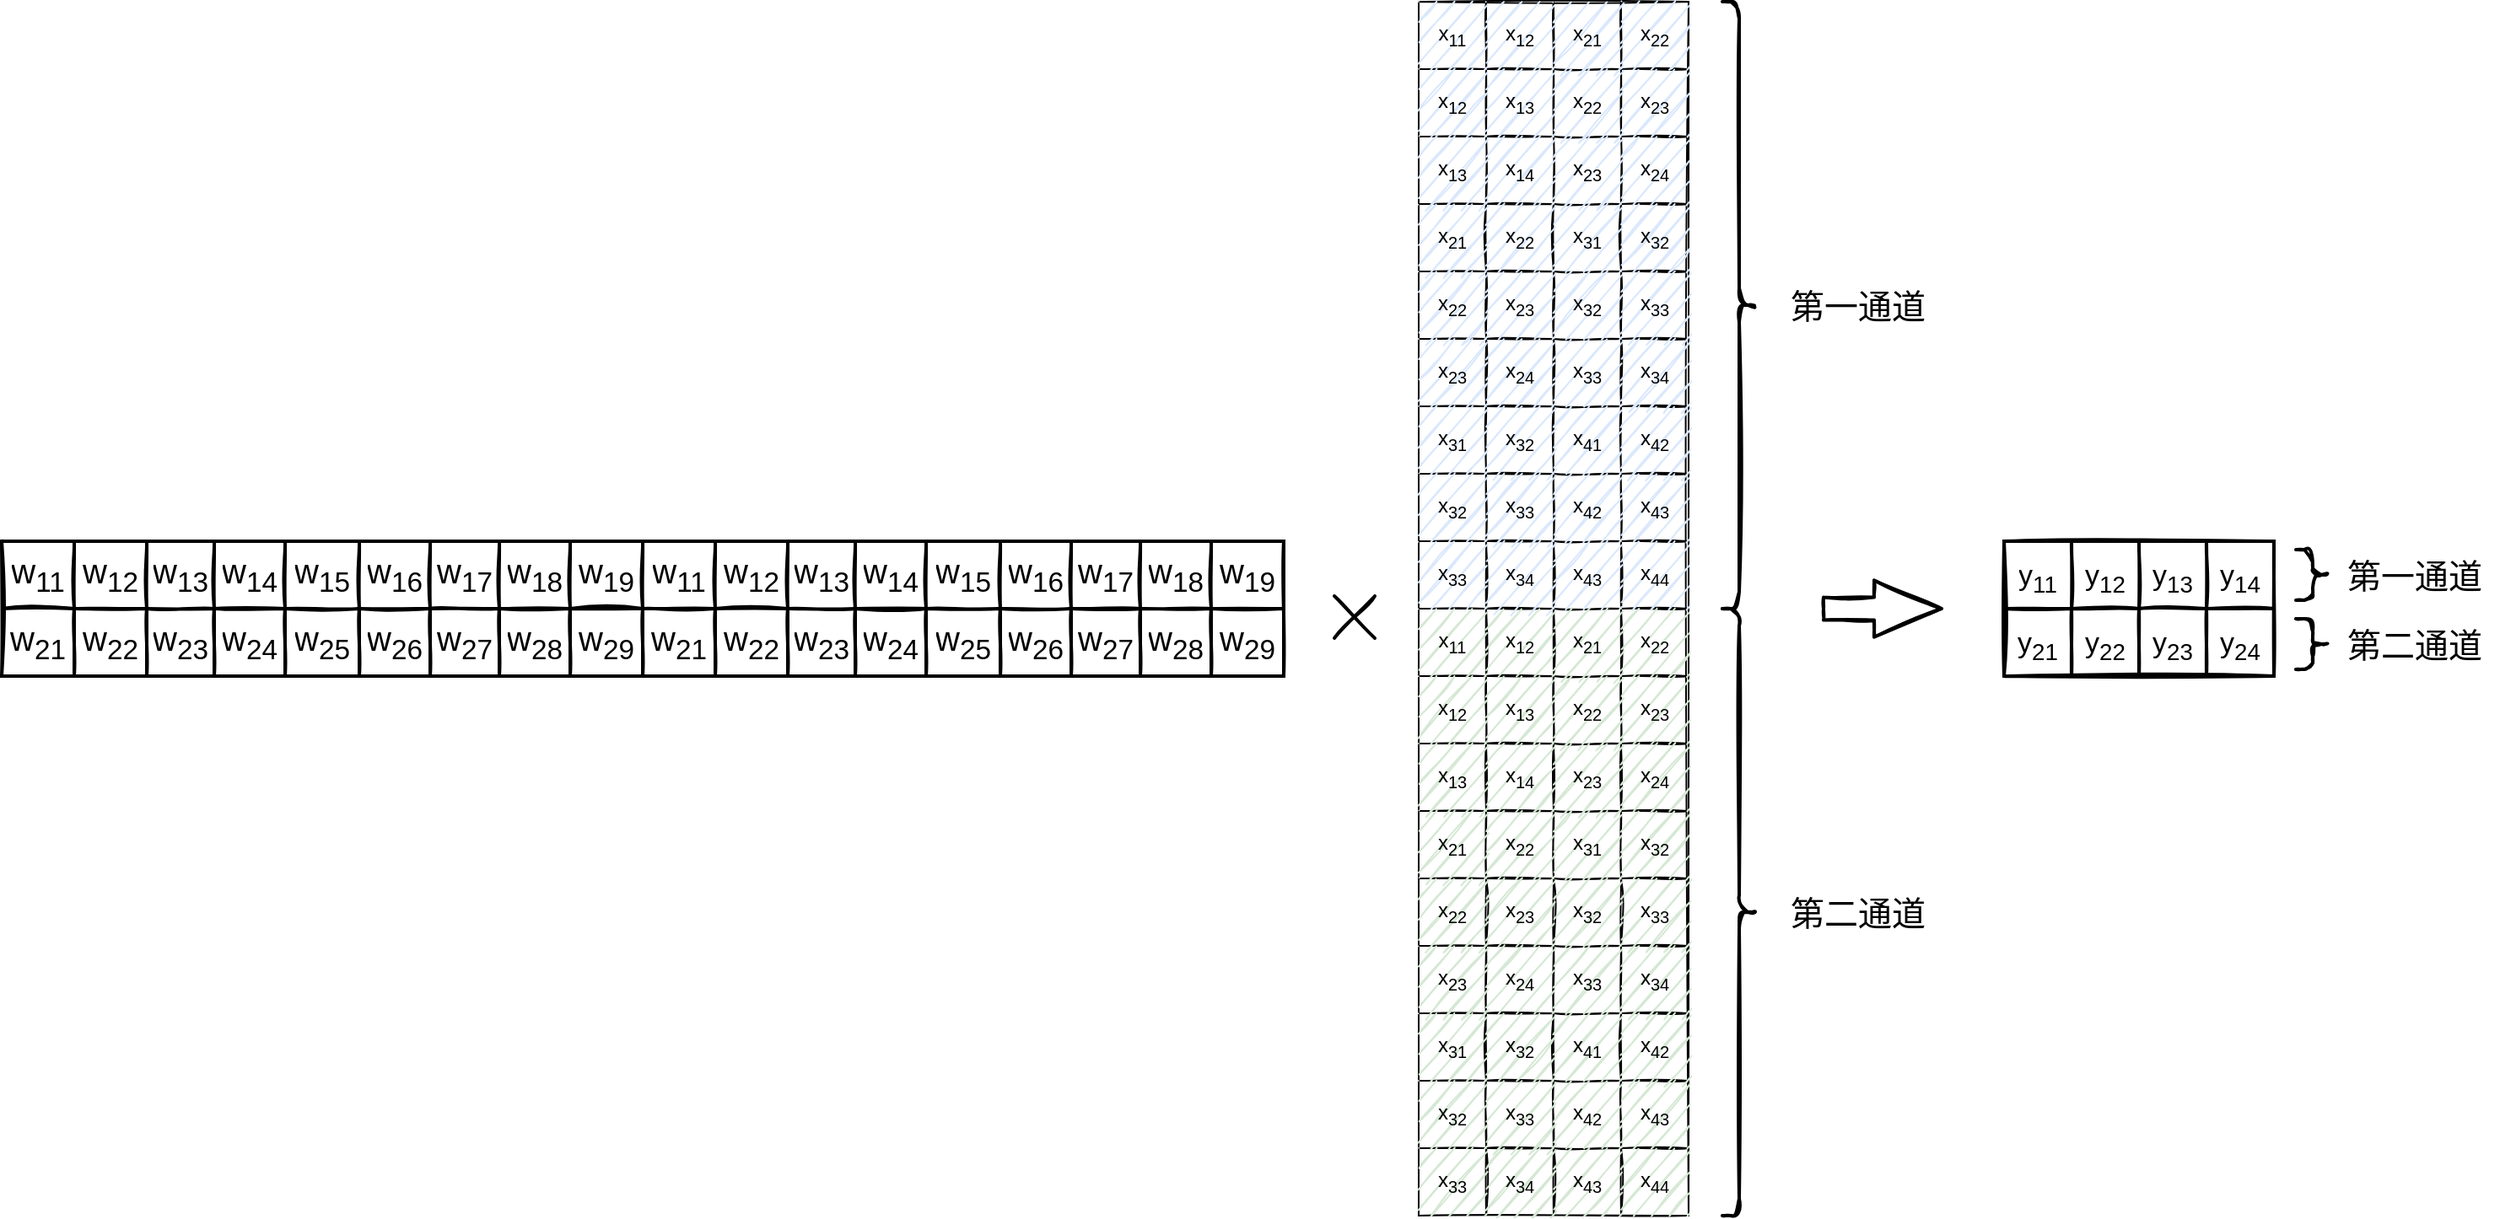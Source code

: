<mxfile version="15.8.7" type="device"><diagram id="wQOOpJnmwnVZ2tQvDnke" name="第 1 页"><mxGraphModel dx="2889" dy="1225" grid="1" gridSize="10" guides="1" tooltips="1" connect="1" arrows="1" fold="1" page="1" pageScale="1" pageWidth="827" pageHeight="1169" math="0" shadow="0"><root><mxCell id="0"/><mxCell id="1" parent="0"/><mxCell id="gqQEjrUs1ym8HsWr3ZgP-52" value="" style="shape=table;startSize=0;container=1;collapsible=0;childLayout=tableLayout;sketch=1;rounded=1;" vertex="1" parent="1"><mxGeometry x="480" y="240" width="160" height="720" as="geometry"/></mxCell><mxCell id="gqQEjrUs1ym8HsWr3ZgP-53" value="" style="shape=partialRectangle;collapsible=0;dropTarget=0;pointerEvents=0;fillColor=none;top=0;left=0;bottom=0;right=0;points=[[0,0.5],[1,0.5]];portConstraint=eastwest;" vertex="1" parent="gqQEjrUs1ym8HsWr3ZgP-52"><mxGeometry width="160" height="40" as="geometry"/></mxCell><mxCell id="gqQEjrUs1ym8HsWr3ZgP-54" value="x&lt;sub&gt;11&lt;/sub&gt;" style="shape=partialRectangle;html=1;whiteSpace=wrap;connectable=0;overflow=hidden;fillColor=#dae8fc;top=0;left=0;bottom=0;right=0;pointerEvents=1;strokeColor=#6c8ebf;strokeWidth=2;sketch=1;" vertex="1" parent="gqQEjrUs1ym8HsWr3ZgP-53"><mxGeometry width="40" height="40" as="geometry"><mxRectangle width="40" height="40" as="alternateBounds"/></mxGeometry></mxCell><mxCell id="gqQEjrUs1ym8HsWr3ZgP-55" value="x&lt;sub&gt;12&lt;/sub&gt;" style="shape=partialRectangle;html=1;whiteSpace=wrap;connectable=0;overflow=hidden;fillColor=#dae8fc;top=0;left=0;bottom=0;right=0;pointerEvents=1;strokeColor=#6c8ebf;strokeWidth=2;sketch=1;" vertex="1" parent="gqQEjrUs1ym8HsWr3ZgP-53"><mxGeometry x="40" width="40" height="40" as="geometry"><mxRectangle width="40" height="40" as="alternateBounds"/></mxGeometry></mxCell><mxCell id="gqQEjrUs1ym8HsWr3ZgP-56" value="x&lt;sub&gt;21&lt;/sub&gt;" style="shape=partialRectangle;html=1;whiteSpace=wrap;connectable=0;overflow=hidden;fillColor=#dae8fc;top=0;left=0;bottom=0;right=0;pointerEvents=1;strokeColor=#6c8ebf;strokeWidth=2;sketch=1;" vertex="1" parent="gqQEjrUs1ym8HsWr3ZgP-53"><mxGeometry x="80" width="40" height="40" as="geometry"><mxRectangle width="40" height="40" as="alternateBounds"/></mxGeometry></mxCell><mxCell id="gqQEjrUs1ym8HsWr3ZgP-57" value="x&lt;sub&gt;22&lt;/sub&gt;" style="shape=partialRectangle;html=1;whiteSpace=wrap;connectable=0;overflow=hidden;fillColor=#dae8fc;top=0;left=0;bottom=0;right=0;pointerEvents=1;strokeColor=#6c8ebf;strokeWidth=2;sketch=1;" vertex="1" parent="gqQEjrUs1ym8HsWr3ZgP-53"><mxGeometry x="120" width="40" height="40" as="geometry"><mxRectangle width="40" height="40" as="alternateBounds"/></mxGeometry></mxCell><mxCell id="gqQEjrUs1ym8HsWr3ZgP-58" value="" style="shape=partialRectangle;collapsible=0;dropTarget=0;pointerEvents=0;fillColor=none;top=0;left=0;bottom=0;right=0;points=[[0,0.5],[1,0.5]];portConstraint=eastwest;" vertex="1" parent="gqQEjrUs1ym8HsWr3ZgP-52"><mxGeometry y="40" width="160" height="40" as="geometry"/></mxCell><mxCell id="gqQEjrUs1ym8HsWr3ZgP-59" value="x&lt;sub&gt;12&lt;/sub&gt;" style="shape=partialRectangle;html=1;whiteSpace=wrap;connectable=0;overflow=hidden;fillColor=#dae8fc;top=0;left=0;bottom=0;right=0;pointerEvents=1;strokeColor=#6c8ebf;strokeWidth=2;sketch=1;" vertex="1" parent="gqQEjrUs1ym8HsWr3ZgP-58"><mxGeometry width="40" height="40" as="geometry"><mxRectangle width="40" height="40" as="alternateBounds"/></mxGeometry></mxCell><mxCell id="gqQEjrUs1ym8HsWr3ZgP-60" value="x&lt;sub&gt;13&lt;/sub&gt;" style="shape=partialRectangle;html=1;whiteSpace=wrap;connectable=0;overflow=hidden;fillColor=#dae8fc;top=0;left=0;bottom=0;right=0;pointerEvents=1;strokeColor=#6c8ebf;strokeWidth=2;sketch=1;" vertex="1" parent="gqQEjrUs1ym8HsWr3ZgP-58"><mxGeometry x="40" width="40" height="40" as="geometry"><mxRectangle width="40" height="40" as="alternateBounds"/></mxGeometry></mxCell><mxCell id="gqQEjrUs1ym8HsWr3ZgP-61" value="x&lt;sub&gt;22&lt;/sub&gt;" style="shape=partialRectangle;html=1;whiteSpace=wrap;connectable=0;overflow=hidden;fillColor=#dae8fc;top=0;left=0;bottom=0;right=0;pointerEvents=1;strokeColor=#6c8ebf;strokeWidth=2;sketch=1;" vertex="1" parent="gqQEjrUs1ym8HsWr3ZgP-58"><mxGeometry x="80" width="40" height="40" as="geometry"><mxRectangle width="40" height="40" as="alternateBounds"/></mxGeometry></mxCell><mxCell id="gqQEjrUs1ym8HsWr3ZgP-62" value="x&lt;sub&gt;23&lt;/sub&gt;" style="shape=partialRectangle;html=1;whiteSpace=wrap;connectable=0;overflow=hidden;fillColor=#dae8fc;top=0;left=0;bottom=0;right=0;pointerEvents=1;strokeColor=#6c8ebf;strokeWidth=2;sketch=1;" vertex="1" parent="gqQEjrUs1ym8HsWr3ZgP-58"><mxGeometry x="120" width="40" height="40" as="geometry"><mxRectangle width="40" height="40" as="alternateBounds"/></mxGeometry></mxCell><mxCell id="gqQEjrUs1ym8HsWr3ZgP-63" value="" style="shape=partialRectangle;collapsible=0;dropTarget=0;pointerEvents=0;fillColor=none;top=0;left=0;bottom=0;right=0;points=[[0,0.5],[1,0.5]];portConstraint=eastwest;" vertex="1" parent="gqQEjrUs1ym8HsWr3ZgP-52"><mxGeometry y="80" width="160" height="40" as="geometry"/></mxCell><mxCell id="gqQEjrUs1ym8HsWr3ZgP-64" value="x&lt;sub&gt;13&lt;/sub&gt;" style="shape=partialRectangle;html=1;whiteSpace=wrap;connectable=0;overflow=hidden;fillColor=#dae8fc;top=0;left=0;bottom=0;right=0;pointerEvents=1;strokeColor=#6c8ebf;strokeWidth=2;sketch=1;" vertex="1" parent="gqQEjrUs1ym8HsWr3ZgP-63"><mxGeometry width="40" height="40" as="geometry"><mxRectangle width="40" height="40" as="alternateBounds"/></mxGeometry></mxCell><mxCell id="gqQEjrUs1ym8HsWr3ZgP-65" value="x&lt;sub&gt;14&lt;/sub&gt;" style="shape=partialRectangle;html=1;whiteSpace=wrap;connectable=0;overflow=hidden;fillColor=#dae8fc;top=0;left=0;bottom=0;right=0;pointerEvents=1;strokeColor=#6c8ebf;strokeWidth=2;sketch=1;" vertex="1" parent="gqQEjrUs1ym8HsWr3ZgP-63"><mxGeometry x="40" width="40" height="40" as="geometry"><mxRectangle width="40" height="40" as="alternateBounds"/></mxGeometry></mxCell><mxCell id="gqQEjrUs1ym8HsWr3ZgP-66" value="x&lt;sub&gt;23&lt;/sub&gt;" style="shape=partialRectangle;html=1;whiteSpace=wrap;connectable=0;overflow=hidden;fillColor=#dae8fc;top=0;left=0;bottom=0;right=0;pointerEvents=1;strokeColor=#6c8ebf;strokeWidth=2;sketch=1;" vertex="1" parent="gqQEjrUs1ym8HsWr3ZgP-63"><mxGeometry x="80" width="40" height="40" as="geometry"><mxRectangle width="40" height="40" as="alternateBounds"/></mxGeometry></mxCell><mxCell id="gqQEjrUs1ym8HsWr3ZgP-67" value="x&lt;sub&gt;24&lt;/sub&gt;" style="shape=partialRectangle;html=1;whiteSpace=wrap;connectable=0;overflow=hidden;fillColor=#dae8fc;top=0;left=0;bottom=0;right=0;pointerEvents=1;strokeColor=#6c8ebf;strokeWidth=2;sketch=1;" vertex="1" parent="gqQEjrUs1ym8HsWr3ZgP-63"><mxGeometry x="120" width="40" height="40" as="geometry"><mxRectangle width="40" height="40" as="alternateBounds"/></mxGeometry></mxCell><mxCell id="gqQEjrUs1ym8HsWr3ZgP-68" value="" style="shape=partialRectangle;collapsible=0;dropTarget=0;pointerEvents=0;fillColor=none;top=0;left=0;bottom=0;right=0;points=[[0,0.5],[1,0.5]];portConstraint=eastwest;" vertex="1" parent="gqQEjrUs1ym8HsWr3ZgP-52"><mxGeometry y="120" width="160" height="40" as="geometry"/></mxCell><mxCell id="gqQEjrUs1ym8HsWr3ZgP-69" value="x&lt;sub&gt;21&lt;/sub&gt;" style="shape=partialRectangle;html=1;whiteSpace=wrap;connectable=0;overflow=hidden;fillColor=#dae8fc;top=0;left=0;bottom=0;right=0;pointerEvents=1;strokeColor=#6c8ebf;strokeWidth=2;sketch=1;" vertex="1" parent="gqQEjrUs1ym8HsWr3ZgP-68"><mxGeometry width="40" height="40" as="geometry"><mxRectangle width="40" height="40" as="alternateBounds"/></mxGeometry></mxCell><mxCell id="gqQEjrUs1ym8HsWr3ZgP-70" value="x&lt;sub&gt;22&lt;/sub&gt;" style="shape=partialRectangle;html=1;whiteSpace=wrap;connectable=0;overflow=hidden;fillColor=#dae8fc;top=0;left=0;bottom=0;right=0;pointerEvents=1;strokeColor=#6c8ebf;strokeWidth=2;sketch=1;" vertex="1" parent="gqQEjrUs1ym8HsWr3ZgP-68"><mxGeometry x="40" width="40" height="40" as="geometry"><mxRectangle width="40" height="40" as="alternateBounds"/></mxGeometry></mxCell><mxCell id="gqQEjrUs1ym8HsWr3ZgP-71" value="x&lt;sub&gt;31&lt;/sub&gt;" style="shape=partialRectangle;html=1;whiteSpace=wrap;connectable=0;overflow=hidden;fillColor=#dae8fc;top=0;left=0;bottom=0;right=0;pointerEvents=1;strokeColor=#6c8ebf;strokeWidth=2;sketch=1;" vertex="1" parent="gqQEjrUs1ym8HsWr3ZgP-68"><mxGeometry x="80" width="40" height="40" as="geometry"><mxRectangle width="40" height="40" as="alternateBounds"/></mxGeometry></mxCell><mxCell id="gqQEjrUs1ym8HsWr3ZgP-72" value="x&lt;sub&gt;32&lt;/sub&gt;" style="shape=partialRectangle;html=1;whiteSpace=wrap;connectable=0;overflow=hidden;fillColor=#dae8fc;top=0;left=0;bottom=0;right=0;pointerEvents=1;strokeColor=#6c8ebf;strokeWidth=2;sketch=1;" vertex="1" parent="gqQEjrUs1ym8HsWr3ZgP-68"><mxGeometry x="120" width="40" height="40" as="geometry"><mxRectangle width="40" height="40" as="alternateBounds"/></mxGeometry></mxCell><mxCell id="gqQEjrUs1ym8HsWr3ZgP-73" value="" style="shape=partialRectangle;collapsible=0;dropTarget=0;pointerEvents=0;fillColor=none;top=0;left=0;bottom=0;right=0;points=[[0,0.5],[1,0.5]];portConstraint=eastwest;" vertex="1" parent="gqQEjrUs1ym8HsWr3ZgP-52"><mxGeometry y="160" width="160" height="40" as="geometry"/></mxCell><mxCell id="gqQEjrUs1ym8HsWr3ZgP-74" value="x&lt;sub&gt;22&lt;/sub&gt;" style="shape=partialRectangle;html=1;whiteSpace=wrap;connectable=0;overflow=hidden;fillColor=#dae8fc;top=0;left=0;bottom=0;right=0;pointerEvents=1;strokeColor=#6c8ebf;strokeWidth=2;sketch=1;" vertex="1" parent="gqQEjrUs1ym8HsWr3ZgP-73"><mxGeometry width="40" height="40" as="geometry"><mxRectangle width="40" height="40" as="alternateBounds"/></mxGeometry></mxCell><mxCell id="gqQEjrUs1ym8HsWr3ZgP-75" value="x&lt;sub&gt;23&lt;/sub&gt;" style="shape=partialRectangle;html=1;whiteSpace=wrap;connectable=0;overflow=hidden;fillColor=#dae8fc;top=0;left=0;bottom=0;right=0;pointerEvents=1;strokeColor=#6c8ebf;strokeWidth=2;sketch=1;" vertex="1" parent="gqQEjrUs1ym8HsWr3ZgP-73"><mxGeometry x="40" width="40" height="40" as="geometry"><mxRectangle width="40" height="40" as="alternateBounds"/></mxGeometry></mxCell><mxCell id="gqQEjrUs1ym8HsWr3ZgP-76" value="x&lt;sub&gt;32&lt;/sub&gt;" style="shape=partialRectangle;html=1;whiteSpace=wrap;connectable=0;overflow=hidden;fillColor=#dae8fc;top=0;left=0;bottom=0;right=0;pointerEvents=1;strokeColor=#6c8ebf;strokeWidth=2;sketch=1;" vertex="1" parent="gqQEjrUs1ym8HsWr3ZgP-73"><mxGeometry x="80" width="40" height="40" as="geometry"><mxRectangle width="40" height="40" as="alternateBounds"/></mxGeometry></mxCell><mxCell id="gqQEjrUs1ym8HsWr3ZgP-77" value="x&lt;sub&gt;33&lt;/sub&gt;" style="shape=partialRectangle;html=1;whiteSpace=wrap;connectable=0;overflow=hidden;fillColor=#dae8fc;top=0;left=0;bottom=0;right=0;pointerEvents=1;strokeColor=#6c8ebf;strokeWidth=2;sketch=1;" vertex="1" parent="gqQEjrUs1ym8HsWr3ZgP-73"><mxGeometry x="120" width="40" height="40" as="geometry"><mxRectangle width="40" height="40" as="alternateBounds"/></mxGeometry></mxCell><mxCell id="gqQEjrUs1ym8HsWr3ZgP-78" value="" style="shape=partialRectangle;collapsible=0;dropTarget=0;pointerEvents=0;fillColor=none;top=0;left=0;bottom=0;right=0;points=[[0,0.5],[1,0.5]];portConstraint=eastwest;" vertex="1" parent="gqQEjrUs1ym8HsWr3ZgP-52"><mxGeometry y="200" width="160" height="40" as="geometry"/></mxCell><mxCell id="gqQEjrUs1ym8HsWr3ZgP-79" value="x&lt;sub&gt;23&lt;/sub&gt;" style="shape=partialRectangle;html=1;whiteSpace=wrap;connectable=0;overflow=hidden;fillColor=#dae8fc;top=0;left=0;bottom=0;right=0;pointerEvents=1;strokeColor=#6c8ebf;strokeWidth=2;sketch=1;" vertex="1" parent="gqQEjrUs1ym8HsWr3ZgP-78"><mxGeometry width="40" height="40" as="geometry"><mxRectangle width="40" height="40" as="alternateBounds"/></mxGeometry></mxCell><mxCell id="gqQEjrUs1ym8HsWr3ZgP-80" value="x&lt;sub&gt;24&lt;/sub&gt;" style="shape=partialRectangle;html=1;whiteSpace=wrap;connectable=0;overflow=hidden;fillColor=#dae8fc;top=0;left=0;bottom=0;right=0;pointerEvents=1;strokeColor=#6c8ebf;strokeWidth=2;sketch=1;" vertex="1" parent="gqQEjrUs1ym8HsWr3ZgP-78"><mxGeometry x="40" width="40" height="40" as="geometry"><mxRectangle width="40" height="40" as="alternateBounds"/></mxGeometry></mxCell><mxCell id="gqQEjrUs1ym8HsWr3ZgP-81" value="x&lt;sub&gt;33&lt;/sub&gt;" style="shape=partialRectangle;html=1;whiteSpace=wrap;connectable=0;overflow=hidden;fillColor=#dae8fc;top=0;left=0;bottom=0;right=0;pointerEvents=1;strokeColor=#6c8ebf;strokeWidth=2;sketch=1;" vertex="1" parent="gqQEjrUs1ym8HsWr3ZgP-78"><mxGeometry x="80" width="40" height="40" as="geometry"><mxRectangle width="40" height="40" as="alternateBounds"/></mxGeometry></mxCell><mxCell id="gqQEjrUs1ym8HsWr3ZgP-82" value="x&lt;sub&gt;34&lt;/sub&gt;" style="shape=partialRectangle;html=1;whiteSpace=wrap;connectable=0;overflow=hidden;fillColor=#dae8fc;top=0;left=0;bottom=0;right=0;pointerEvents=1;strokeColor=#6c8ebf;strokeWidth=2;sketch=1;" vertex="1" parent="gqQEjrUs1ym8HsWr3ZgP-78"><mxGeometry x="120" width="40" height="40" as="geometry"><mxRectangle width="40" height="40" as="alternateBounds"/></mxGeometry></mxCell><mxCell id="gqQEjrUs1ym8HsWr3ZgP-83" value="" style="shape=partialRectangle;collapsible=0;dropTarget=0;pointerEvents=0;fillColor=none;top=0;left=0;bottom=0;right=0;points=[[0,0.5],[1,0.5]];portConstraint=eastwest;" vertex="1" parent="gqQEjrUs1ym8HsWr3ZgP-52"><mxGeometry y="240" width="160" height="40" as="geometry"/></mxCell><mxCell id="gqQEjrUs1ym8HsWr3ZgP-84" value="x&lt;sub&gt;31&lt;/sub&gt;" style="shape=partialRectangle;html=1;whiteSpace=wrap;connectable=0;overflow=hidden;fillColor=#dae8fc;top=0;left=0;bottom=0;right=0;pointerEvents=1;strokeColor=#6c8ebf;strokeWidth=2;sketch=1;" vertex="1" parent="gqQEjrUs1ym8HsWr3ZgP-83"><mxGeometry width="40" height="40" as="geometry"><mxRectangle width="40" height="40" as="alternateBounds"/></mxGeometry></mxCell><mxCell id="gqQEjrUs1ym8HsWr3ZgP-85" value="x&lt;sub&gt;32&lt;/sub&gt;" style="shape=partialRectangle;html=1;whiteSpace=wrap;connectable=0;overflow=hidden;fillColor=#dae8fc;top=0;left=0;bottom=0;right=0;pointerEvents=1;strokeColor=#6c8ebf;strokeWidth=2;sketch=1;" vertex="1" parent="gqQEjrUs1ym8HsWr3ZgP-83"><mxGeometry x="40" width="40" height="40" as="geometry"><mxRectangle width="40" height="40" as="alternateBounds"/></mxGeometry></mxCell><mxCell id="gqQEjrUs1ym8HsWr3ZgP-86" value="x&lt;sub&gt;41&lt;/sub&gt;" style="shape=partialRectangle;html=1;whiteSpace=wrap;connectable=0;overflow=hidden;fillColor=#dae8fc;top=0;left=0;bottom=0;right=0;pointerEvents=1;strokeColor=#6c8ebf;strokeWidth=2;sketch=1;" vertex="1" parent="gqQEjrUs1ym8HsWr3ZgP-83"><mxGeometry x="80" width="40" height="40" as="geometry"><mxRectangle width="40" height="40" as="alternateBounds"/></mxGeometry></mxCell><mxCell id="gqQEjrUs1ym8HsWr3ZgP-87" value="x&lt;sub&gt;42&lt;/sub&gt;" style="shape=partialRectangle;html=1;whiteSpace=wrap;connectable=0;overflow=hidden;fillColor=#dae8fc;top=0;left=0;bottom=0;right=0;pointerEvents=1;strokeColor=#6c8ebf;strokeWidth=2;sketch=1;" vertex="1" parent="gqQEjrUs1ym8HsWr3ZgP-83"><mxGeometry x="120" width="40" height="40" as="geometry"><mxRectangle width="40" height="40" as="alternateBounds"/></mxGeometry></mxCell><mxCell id="gqQEjrUs1ym8HsWr3ZgP-88" value="" style="shape=partialRectangle;collapsible=0;dropTarget=0;pointerEvents=0;fillColor=none;top=0;left=0;bottom=0;right=0;points=[[0,0.5],[1,0.5]];portConstraint=eastwest;" vertex="1" parent="gqQEjrUs1ym8HsWr3ZgP-52"><mxGeometry y="280" width="160" height="40" as="geometry"/></mxCell><mxCell id="gqQEjrUs1ym8HsWr3ZgP-89" value="x&lt;sub&gt;32&lt;/sub&gt;" style="shape=partialRectangle;html=1;whiteSpace=wrap;connectable=0;overflow=hidden;fillColor=#dae8fc;top=0;left=0;bottom=0;right=0;pointerEvents=1;strokeColor=#6c8ebf;strokeWidth=2;sketch=1;" vertex="1" parent="gqQEjrUs1ym8HsWr3ZgP-88"><mxGeometry width="40" height="40" as="geometry"><mxRectangle width="40" height="40" as="alternateBounds"/></mxGeometry></mxCell><mxCell id="gqQEjrUs1ym8HsWr3ZgP-90" value="x&lt;sub&gt;33&lt;/sub&gt;" style="shape=partialRectangle;html=1;whiteSpace=wrap;connectable=0;overflow=hidden;fillColor=#dae8fc;top=0;left=0;bottom=0;right=0;pointerEvents=1;strokeColor=#6c8ebf;strokeWidth=2;sketch=1;" vertex="1" parent="gqQEjrUs1ym8HsWr3ZgP-88"><mxGeometry x="40" width="40" height="40" as="geometry"><mxRectangle width="40" height="40" as="alternateBounds"/></mxGeometry></mxCell><mxCell id="gqQEjrUs1ym8HsWr3ZgP-91" value="x&lt;sub&gt;42&lt;/sub&gt;" style="shape=partialRectangle;html=1;whiteSpace=wrap;connectable=0;overflow=hidden;fillColor=#dae8fc;top=0;left=0;bottom=0;right=0;pointerEvents=1;strokeColor=#6c8ebf;strokeWidth=2;sketch=1;" vertex="1" parent="gqQEjrUs1ym8HsWr3ZgP-88"><mxGeometry x="80" width="40" height="40" as="geometry"><mxRectangle width="40" height="40" as="alternateBounds"/></mxGeometry></mxCell><mxCell id="gqQEjrUs1ym8HsWr3ZgP-92" value="x&lt;sub&gt;43&lt;/sub&gt;" style="shape=partialRectangle;html=1;whiteSpace=wrap;connectable=0;overflow=hidden;fillColor=#dae8fc;top=0;left=0;bottom=0;right=0;pointerEvents=1;strokeColor=#6c8ebf;strokeWidth=2;sketch=1;" vertex="1" parent="gqQEjrUs1ym8HsWr3ZgP-88"><mxGeometry x="120" width="40" height="40" as="geometry"><mxRectangle width="40" height="40" as="alternateBounds"/></mxGeometry></mxCell><mxCell id="gqQEjrUs1ym8HsWr3ZgP-93" value="" style="shape=partialRectangle;collapsible=0;dropTarget=0;pointerEvents=0;fillColor=none;top=0;left=0;bottom=0;right=0;points=[[0,0.5],[1,0.5]];portConstraint=eastwest;" vertex="1" parent="gqQEjrUs1ym8HsWr3ZgP-52"><mxGeometry y="320" width="160" height="40" as="geometry"/></mxCell><mxCell id="gqQEjrUs1ym8HsWr3ZgP-94" value="x&lt;sub&gt;33&lt;/sub&gt;" style="shape=partialRectangle;html=1;whiteSpace=wrap;connectable=0;overflow=hidden;fillColor=#dae8fc;top=0;left=0;bottom=0;right=0;pointerEvents=1;strokeColor=#6c8ebf;strokeWidth=2;sketch=1;" vertex="1" parent="gqQEjrUs1ym8HsWr3ZgP-93"><mxGeometry width="40" height="40" as="geometry"><mxRectangle width="40" height="40" as="alternateBounds"/></mxGeometry></mxCell><mxCell id="gqQEjrUs1ym8HsWr3ZgP-95" value="x&lt;sub&gt;34&lt;/sub&gt;" style="shape=partialRectangle;html=1;whiteSpace=wrap;connectable=0;overflow=hidden;fillColor=#dae8fc;top=0;left=0;bottom=0;right=0;pointerEvents=1;strokeColor=#6c8ebf;strokeWidth=2;sketch=1;" vertex="1" parent="gqQEjrUs1ym8HsWr3ZgP-93"><mxGeometry x="40" width="40" height="40" as="geometry"><mxRectangle width="40" height="40" as="alternateBounds"/></mxGeometry></mxCell><mxCell id="gqQEjrUs1ym8HsWr3ZgP-96" value="x&lt;sub&gt;43&lt;/sub&gt;" style="shape=partialRectangle;html=1;whiteSpace=wrap;connectable=0;overflow=hidden;fillColor=#dae8fc;top=0;left=0;bottom=0;right=0;pointerEvents=1;strokeColor=#6c8ebf;strokeWidth=2;sketch=1;" vertex="1" parent="gqQEjrUs1ym8HsWr3ZgP-93"><mxGeometry x="80" width="40" height="40" as="geometry"><mxRectangle width="40" height="40" as="alternateBounds"/></mxGeometry></mxCell><mxCell id="gqQEjrUs1ym8HsWr3ZgP-97" value="x&lt;sub&gt;44&lt;/sub&gt;" style="shape=partialRectangle;html=1;whiteSpace=wrap;connectable=0;overflow=hidden;fillColor=#dae8fc;top=0;left=0;bottom=0;right=0;pointerEvents=1;strokeColor=#6c8ebf;strokeWidth=2;sketch=1;" vertex="1" parent="gqQEjrUs1ym8HsWr3ZgP-93"><mxGeometry x="120" width="40" height="40" as="geometry"><mxRectangle width="40" height="40" as="alternateBounds"/></mxGeometry></mxCell><mxCell id="gqQEjrUs1ym8HsWr3ZgP-98" value="" style="shape=partialRectangle;collapsible=0;dropTarget=0;pointerEvents=0;fillColor=none;top=0;left=0;bottom=0;right=0;points=[[0,0.5],[1,0.5]];portConstraint=eastwest;" vertex="1" parent="gqQEjrUs1ym8HsWr3ZgP-52"><mxGeometry y="360" width="160" height="40" as="geometry"/></mxCell><mxCell id="gqQEjrUs1ym8HsWr3ZgP-99" value="x&lt;sub&gt;11&lt;/sub&gt;" style="shape=partialRectangle;html=1;whiteSpace=wrap;connectable=0;overflow=hidden;fillColor=#d5e8d4;top=0;left=0;bottom=0;right=0;pointerEvents=1;strokeColor=#82b366;strokeWidth=2;sketch=1;" vertex="1" parent="gqQEjrUs1ym8HsWr3ZgP-98"><mxGeometry width="40" height="40" as="geometry"><mxRectangle width="40" height="40" as="alternateBounds"/></mxGeometry></mxCell><mxCell id="gqQEjrUs1ym8HsWr3ZgP-100" value="x&lt;sub&gt;12&lt;/sub&gt;" style="shape=partialRectangle;html=1;whiteSpace=wrap;connectable=0;overflow=hidden;fillColor=#d5e8d4;top=0;left=0;bottom=0;right=0;pointerEvents=1;strokeColor=#82b366;strokeWidth=2;sketch=1;" vertex="1" parent="gqQEjrUs1ym8HsWr3ZgP-98"><mxGeometry x="40" width="40" height="40" as="geometry"><mxRectangle width="40" height="40" as="alternateBounds"/></mxGeometry></mxCell><mxCell id="gqQEjrUs1ym8HsWr3ZgP-101" value="x&lt;sub&gt;21&lt;/sub&gt;" style="shape=partialRectangle;html=1;whiteSpace=wrap;connectable=0;overflow=hidden;fillColor=#d5e8d4;top=0;left=0;bottom=0;right=0;pointerEvents=1;strokeColor=#82b366;strokeWidth=2;sketch=1;" vertex="1" parent="gqQEjrUs1ym8HsWr3ZgP-98"><mxGeometry x="80" width="40" height="40" as="geometry"><mxRectangle width="40" height="40" as="alternateBounds"/></mxGeometry></mxCell><mxCell id="gqQEjrUs1ym8HsWr3ZgP-102" value="x&lt;sub&gt;22&lt;/sub&gt;" style="shape=partialRectangle;html=1;whiteSpace=wrap;connectable=0;overflow=hidden;fillColor=#d5e8d4;top=0;left=0;bottom=0;right=0;pointerEvents=1;strokeColor=#82b366;strokeWidth=2;sketch=1;" vertex="1" parent="gqQEjrUs1ym8HsWr3ZgP-98"><mxGeometry x="120" width="40" height="40" as="geometry"><mxRectangle width="40" height="40" as="alternateBounds"/></mxGeometry></mxCell><mxCell id="gqQEjrUs1ym8HsWr3ZgP-103" value="" style="shape=partialRectangle;collapsible=0;dropTarget=0;pointerEvents=0;fillColor=none;top=0;left=0;bottom=0;right=0;points=[[0,0.5],[1,0.5]];portConstraint=eastwest;" vertex="1" parent="gqQEjrUs1ym8HsWr3ZgP-52"><mxGeometry y="400" width="160" height="40" as="geometry"/></mxCell><mxCell id="gqQEjrUs1ym8HsWr3ZgP-104" value="x&lt;sub&gt;12&lt;/sub&gt;" style="shape=partialRectangle;html=1;whiteSpace=wrap;connectable=0;overflow=hidden;fillColor=#d5e8d4;top=0;left=0;bottom=0;right=0;pointerEvents=1;strokeColor=#82b366;strokeWidth=2;sketch=1;" vertex="1" parent="gqQEjrUs1ym8HsWr3ZgP-103"><mxGeometry width="40" height="40" as="geometry"><mxRectangle width="40" height="40" as="alternateBounds"/></mxGeometry></mxCell><mxCell id="gqQEjrUs1ym8HsWr3ZgP-105" value="x&lt;sub&gt;13&lt;/sub&gt;" style="shape=partialRectangle;html=1;whiteSpace=wrap;connectable=0;overflow=hidden;fillColor=#d5e8d4;top=0;left=0;bottom=0;right=0;pointerEvents=1;strokeColor=#82b366;strokeWidth=2;sketch=1;" vertex="1" parent="gqQEjrUs1ym8HsWr3ZgP-103"><mxGeometry x="40" width="40" height="40" as="geometry"><mxRectangle width="40" height="40" as="alternateBounds"/></mxGeometry></mxCell><mxCell id="gqQEjrUs1ym8HsWr3ZgP-106" value="x&lt;sub&gt;22&lt;/sub&gt;" style="shape=partialRectangle;html=1;whiteSpace=wrap;connectable=0;overflow=hidden;fillColor=#d5e8d4;top=0;left=0;bottom=0;right=0;pointerEvents=1;strokeColor=#82b366;strokeWidth=2;sketch=1;" vertex="1" parent="gqQEjrUs1ym8HsWr3ZgP-103"><mxGeometry x="80" width="40" height="40" as="geometry"><mxRectangle width="40" height="40" as="alternateBounds"/></mxGeometry></mxCell><mxCell id="gqQEjrUs1ym8HsWr3ZgP-107" value="x&lt;sub&gt;23&lt;/sub&gt;" style="shape=partialRectangle;html=1;whiteSpace=wrap;connectable=0;overflow=hidden;fillColor=#d5e8d4;top=0;left=0;bottom=0;right=0;pointerEvents=1;strokeColor=#82b366;strokeWidth=2;sketch=1;" vertex="1" parent="gqQEjrUs1ym8HsWr3ZgP-103"><mxGeometry x="120" width="40" height="40" as="geometry"><mxRectangle width="40" height="40" as="alternateBounds"/></mxGeometry></mxCell><mxCell id="gqQEjrUs1ym8HsWr3ZgP-108" value="" style="shape=partialRectangle;collapsible=0;dropTarget=0;pointerEvents=0;fillColor=none;top=0;left=0;bottom=0;right=0;points=[[0,0.5],[1,0.5]];portConstraint=eastwest;" vertex="1" parent="gqQEjrUs1ym8HsWr3ZgP-52"><mxGeometry y="440" width="160" height="40" as="geometry"/></mxCell><mxCell id="gqQEjrUs1ym8HsWr3ZgP-109" value="x&lt;sub&gt;13&lt;/sub&gt;" style="shape=partialRectangle;html=1;whiteSpace=wrap;connectable=0;overflow=hidden;fillColor=#d5e8d4;top=0;left=0;bottom=0;right=0;pointerEvents=1;strokeColor=#82b366;strokeWidth=2;sketch=1;" vertex="1" parent="gqQEjrUs1ym8HsWr3ZgP-108"><mxGeometry width="40" height="40" as="geometry"><mxRectangle width="40" height="40" as="alternateBounds"/></mxGeometry></mxCell><mxCell id="gqQEjrUs1ym8HsWr3ZgP-110" value="x&lt;sub&gt;14&lt;/sub&gt;" style="shape=partialRectangle;html=1;whiteSpace=wrap;connectable=0;overflow=hidden;fillColor=#d5e8d4;top=0;left=0;bottom=0;right=0;pointerEvents=1;strokeColor=#82b366;strokeWidth=2;sketch=1;" vertex="1" parent="gqQEjrUs1ym8HsWr3ZgP-108"><mxGeometry x="40" width="40" height="40" as="geometry"><mxRectangle width="40" height="40" as="alternateBounds"/></mxGeometry></mxCell><mxCell id="gqQEjrUs1ym8HsWr3ZgP-111" value="x&lt;sub&gt;23&lt;/sub&gt;" style="shape=partialRectangle;html=1;whiteSpace=wrap;connectable=0;overflow=hidden;fillColor=#d5e8d4;top=0;left=0;bottom=0;right=0;pointerEvents=1;strokeColor=#82b366;strokeWidth=2;sketch=1;" vertex="1" parent="gqQEjrUs1ym8HsWr3ZgP-108"><mxGeometry x="80" width="40" height="40" as="geometry"><mxRectangle width="40" height="40" as="alternateBounds"/></mxGeometry></mxCell><mxCell id="gqQEjrUs1ym8HsWr3ZgP-112" value="x&lt;sub&gt;24&lt;/sub&gt;" style="shape=partialRectangle;html=1;whiteSpace=wrap;connectable=0;overflow=hidden;fillColor=#d5e8d4;top=0;left=0;bottom=0;right=0;pointerEvents=1;strokeColor=#82b366;strokeWidth=2;sketch=1;" vertex="1" parent="gqQEjrUs1ym8HsWr3ZgP-108"><mxGeometry x="120" width="40" height="40" as="geometry"><mxRectangle width="40" height="40" as="alternateBounds"/></mxGeometry></mxCell><mxCell id="gqQEjrUs1ym8HsWr3ZgP-113" value="" style="shape=partialRectangle;collapsible=0;dropTarget=0;pointerEvents=0;fillColor=none;top=0;left=0;bottom=0;right=0;points=[[0,0.5],[1,0.5]];portConstraint=eastwest;" vertex="1" parent="gqQEjrUs1ym8HsWr3ZgP-52"><mxGeometry y="480" width="160" height="40" as="geometry"/></mxCell><mxCell id="gqQEjrUs1ym8HsWr3ZgP-114" value="x&lt;sub&gt;21&lt;/sub&gt;" style="shape=partialRectangle;html=1;whiteSpace=wrap;connectable=0;overflow=hidden;fillColor=#d5e8d4;top=0;left=0;bottom=0;right=0;pointerEvents=1;strokeColor=#82b366;strokeWidth=2;sketch=1;" vertex="1" parent="gqQEjrUs1ym8HsWr3ZgP-113"><mxGeometry width="40" height="40" as="geometry"><mxRectangle width="40" height="40" as="alternateBounds"/></mxGeometry></mxCell><mxCell id="gqQEjrUs1ym8HsWr3ZgP-115" value="x&lt;sub&gt;22&lt;/sub&gt;" style="shape=partialRectangle;html=1;whiteSpace=wrap;connectable=0;overflow=hidden;fillColor=#d5e8d4;top=0;left=0;bottom=0;right=0;pointerEvents=1;strokeColor=#82b366;strokeWidth=2;sketch=1;" vertex="1" parent="gqQEjrUs1ym8HsWr3ZgP-113"><mxGeometry x="40" width="40" height="40" as="geometry"><mxRectangle width="40" height="40" as="alternateBounds"/></mxGeometry></mxCell><mxCell id="gqQEjrUs1ym8HsWr3ZgP-116" value="x&lt;sub&gt;31&lt;/sub&gt;" style="shape=partialRectangle;html=1;whiteSpace=wrap;connectable=0;overflow=hidden;fillColor=#d5e8d4;top=0;left=0;bottom=0;right=0;pointerEvents=1;strokeColor=#82b366;strokeWidth=2;sketch=1;" vertex="1" parent="gqQEjrUs1ym8HsWr3ZgP-113"><mxGeometry x="80" width="40" height="40" as="geometry"><mxRectangle width="40" height="40" as="alternateBounds"/></mxGeometry></mxCell><mxCell id="gqQEjrUs1ym8HsWr3ZgP-117" value="x&lt;sub&gt;32&lt;/sub&gt;" style="shape=partialRectangle;html=1;whiteSpace=wrap;connectable=0;overflow=hidden;fillColor=#d5e8d4;top=0;left=0;bottom=0;right=0;pointerEvents=1;strokeColor=#82b366;strokeWidth=2;sketch=1;" vertex="1" parent="gqQEjrUs1ym8HsWr3ZgP-113"><mxGeometry x="120" width="40" height="40" as="geometry"><mxRectangle width="40" height="40" as="alternateBounds"/></mxGeometry></mxCell><mxCell id="gqQEjrUs1ym8HsWr3ZgP-118" value="" style="shape=partialRectangle;collapsible=0;dropTarget=0;pointerEvents=0;fillColor=none;top=0;left=0;bottom=0;right=0;points=[[0,0.5],[1,0.5]];portConstraint=eastwest;" vertex="1" parent="gqQEjrUs1ym8HsWr3ZgP-52"><mxGeometry y="520" width="160" height="40" as="geometry"/></mxCell><mxCell id="gqQEjrUs1ym8HsWr3ZgP-119" value="x&lt;sub&gt;22&lt;/sub&gt;" style="shape=partialRectangle;html=1;whiteSpace=wrap;connectable=0;overflow=hidden;fillColor=#d5e8d4;top=0;left=0;bottom=0;right=0;pointerEvents=1;strokeColor=#82b366;strokeWidth=2;sketch=1;" vertex="1" parent="gqQEjrUs1ym8HsWr3ZgP-118"><mxGeometry width="40" height="40" as="geometry"><mxRectangle width="40" height="40" as="alternateBounds"/></mxGeometry></mxCell><mxCell id="gqQEjrUs1ym8HsWr3ZgP-120" value="x&lt;sub&gt;23&lt;/sub&gt;" style="shape=partialRectangle;html=1;whiteSpace=wrap;connectable=0;overflow=hidden;fillColor=#d5e8d4;top=0;left=0;bottom=0;right=0;pointerEvents=1;strokeColor=#82b366;strokeWidth=2;sketch=1;" vertex="1" parent="gqQEjrUs1ym8HsWr3ZgP-118"><mxGeometry x="40" width="40" height="40" as="geometry"><mxRectangle width="40" height="40" as="alternateBounds"/></mxGeometry></mxCell><mxCell id="gqQEjrUs1ym8HsWr3ZgP-121" value="x&lt;sub&gt;32&lt;/sub&gt;" style="shape=partialRectangle;html=1;whiteSpace=wrap;connectable=0;overflow=hidden;fillColor=#d5e8d4;top=0;left=0;bottom=0;right=0;pointerEvents=1;strokeColor=#82b366;strokeWidth=2;sketch=1;" vertex="1" parent="gqQEjrUs1ym8HsWr3ZgP-118"><mxGeometry x="80" width="40" height="40" as="geometry"><mxRectangle width="40" height="40" as="alternateBounds"/></mxGeometry></mxCell><mxCell id="gqQEjrUs1ym8HsWr3ZgP-122" value="x&lt;sub&gt;33&lt;/sub&gt;" style="shape=partialRectangle;html=1;whiteSpace=wrap;connectable=0;overflow=hidden;fillColor=#d5e8d4;top=0;left=0;bottom=0;right=0;pointerEvents=1;strokeColor=#82b366;strokeWidth=2;sketch=1;" vertex="1" parent="gqQEjrUs1ym8HsWr3ZgP-118"><mxGeometry x="120" width="40" height="40" as="geometry"><mxRectangle width="40" height="40" as="alternateBounds"/></mxGeometry></mxCell><mxCell id="gqQEjrUs1ym8HsWr3ZgP-123" value="" style="shape=partialRectangle;collapsible=0;dropTarget=0;pointerEvents=0;fillColor=none;top=0;left=0;bottom=0;right=0;points=[[0,0.5],[1,0.5]];portConstraint=eastwest;" vertex="1" parent="gqQEjrUs1ym8HsWr3ZgP-52"><mxGeometry y="560" width="160" height="40" as="geometry"/></mxCell><mxCell id="gqQEjrUs1ym8HsWr3ZgP-124" value="x&lt;sub&gt;23&lt;/sub&gt;" style="shape=partialRectangle;html=1;whiteSpace=wrap;connectable=0;overflow=hidden;fillColor=#d5e8d4;top=0;left=0;bottom=0;right=0;pointerEvents=1;strokeColor=#82b366;strokeWidth=2;sketch=1;" vertex="1" parent="gqQEjrUs1ym8HsWr3ZgP-123"><mxGeometry width="40" height="40" as="geometry"><mxRectangle width="40" height="40" as="alternateBounds"/></mxGeometry></mxCell><mxCell id="gqQEjrUs1ym8HsWr3ZgP-125" value="x&lt;sub&gt;24&lt;/sub&gt;" style="shape=partialRectangle;html=1;whiteSpace=wrap;connectable=0;overflow=hidden;fillColor=#d5e8d4;top=0;left=0;bottom=0;right=0;pointerEvents=1;strokeColor=#82b366;strokeWidth=2;sketch=1;" vertex="1" parent="gqQEjrUs1ym8HsWr3ZgP-123"><mxGeometry x="40" width="40" height="40" as="geometry"><mxRectangle width="40" height="40" as="alternateBounds"/></mxGeometry></mxCell><mxCell id="gqQEjrUs1ym8HsWr3ZgP-126" value="x&lt;sub&gt;33&lt;/sub&gt;" style="shape=partialRectangle;html=1;whiteSpace=wrap;connectable=0;overflow=hidden;fillColor=#d5e8d4;top=0;left=0;bottom=0;right=0;pointerEvents=1;strokeColor=#82b366;strokeWidth=2;sketch=1;" vertex="1" parent="gqQEjrUs1ym8HsWr3ZgP-123"><mxGeometry x="80" width="40" height="40" as="geometry"><mxRectangle width="40" height="40" as="alternateBounds"/></mxGeometry></mxCell><mxCell id="gqQEjrUs1ym8HsWr3ZgP-127" value="x&lt;sub&gt;34&lt;/sub&gt;" style="shape=partialRectangle;html=1;whiteSpace=wrap;connectable=0;overflow=hidden;fillColor=#d5e8d4;top=0;left=0;bottom=0;right=0;pointerEvents=1;strokeColor=#82b366;strokeWidth=2;sketch=1;" vertex="1" parent="gqQEjrUs1ym8HsWr3ZgP-123"><mxGeometry x="120" width="40" height="40" as="geometry"><mxRectangle width="40" height="40" as="alternateBounds"/></mxGeometry></mxCell><mxCell id="gqQEjrUs1ym8HsWr3ZgP-128" value="" style="shape=partialRectangle;collapsible=0;dropTarget=0;pointerEvents=0;fillColor=none;top=0;left=0;bottom=0;right=0;points=[[0,0.5],[1,0.5]];portConstraint=eastwest;" vertex="1" parent="gqQEjrUs1ym8HsWr3ZgP-52"><mxGeometry y="600" width="160" height="40" as="geometry"/></mxCell><mxCell id="gqQEjrUs1ym8HsWr3ZgP-129" value="x&lt;sub&gt;31&lt;/sub&gt;" style="shape=partialRectangle;html=1;whiteSpace=wrap;connectable=0;overflow=hidden;fillColor=#d5e8d4;top=0;left=0;bottom=0;right=0;pointerEvents=1;strokeColor=#82b366;strokeWidth=2;sketch=1;" vertex="1" parent="gqQEjrUs1ym8HsWr3ZgP-128"><mxGeometry width="40" height="40" as="geometry"><mxRectangle width="40" height="40" as="alternateBounds"/></mxGeometry></mxCell><mxCell id="gqQEjrUs1ym8HsWr3ZgP-130" value="x&lt;sub&gt;32&lt;/sub&gt;" style="shape=partialRectangle;html=1;whiteSpace=wrap;connectable=0;overflow=hidden;fillColor=#d5e8d4;top=0;left=0;bottom=0;right=0;pointerEvents=1;strokeColor=#82b366;strokeWidth=2;sketch=1;" vertex="1" parent="gqQEjrUs1ym8HsWr3ZgP-128"><mxGeometry x="40" width="40" height="40" as="geometry"><mxRectangle width="40" height="40" as="alternateBounds"/></mxGeometry></mxCell><mxCell id="gqQEjrUs1ym8HsWr3ZgP-131" value="x&lt;sub&gt;41&lt;/sub&gt;" style="shape=partialRectangle;html=1;whiteSpace=wrap;connectable=0;overflow=hidden;fillColor=#d5e8d4;top=0;left=0;bottom=0;right=0;pointerEvents=1;strokeColor=#82b366;strokeWidth=2;sketch=1;" vertex="1" parent="gqQEjrUs1ym8HsWr3ZgP-128"><mxGeometry x="80" width="40" height="40" as="geometry"><mxRectangle width="40" height="40" as="alternateBounds"/></mxGeometry></mxCell><mxCell id="gqQEjrUs1ym8HsWr3ZgP-132" value="x&lt;sub&gt;42&lt;/sub&gt;" style="shape=partialRectangle;html=1;whiteSpace=wrap;connectable=0;overflow=hidden;fillColor=#d5e8d4;top=0;left=0;bottom=0;right=0;pointerEvents=1;strokeColor=#82b366;strokeWidth=2;sketch=1;" vertex="1" parent="gqQEjrUs1ym8HsWr3ZgP-128"><mxGeometry x="120" width="40" height="40" as="geometry"><mxRectangle width="40" height="40" as="alternateBounds"/></mxGeometry></mxCell><mxCell id="gqQEjrUs1ym8HsWr3ZgP-133" value="" style="shape=partialRectangle;collapsible=0;dropTarget=0;pointerEvents=0;fillColor=none;top=0;left=0;bottom=0;right=0;points=[[0,0.5],[1,0.5]];portConstraint=eastwest;" vertex="1" parent="gqQEjrUs1ym8HsWr3ZgP-52"><mxGeometry y="640" width="160" height="40" as="geometry"/></mxCell><mxCell id="gqQEjrUs1ym8HsWr3ZgP-134" value="x&lt;sub&gt;32&lt;/sub&gt;" style="shape=partialRectangle;html=1;whiteSpace=wrap;connectable=0;overflow=hidden;fillColor=#d5e8d4;top=0;left=0;bottom=0;right=0;pointerEvents=1;strokeColor=#82b366;strokeWidth=2;sketch=1;" vertex="1" parent="gqQEjrUs1ym8HsWr3ZgP-133"><mxGeometry width="40" height="40" as="geometry"><mxRectangle width="40" height="40" as="alternateBounds"/></mxGeometry></mxCell><mxCell id="gqQEjrUs1ym8HsWr3ZgP-135" value="x&lt;sub&gt;33&lt;/sub&gt;" style="shape=partialRectangle;html=1;whiteSpace=wrap;connectable=0;overflow=hidden;fillColor=#d5e8d4;top=0;left=0;bottom=0;right=0;pointerEvents=1;strokeColor=#82b366;strokeWidth=2;sketch=1;" vertex="1" parent="gqQEjrUs1ym8HsWr3ZgP-133"><mxGeometry x="40" width="40" height="40" as="geometry"><mxRectangle width="40" height="40" as="alternateBounds"/></mxGeometry></mxCell><mxCell id="gqQEjrUs1ym8HsWr3ZgP-136" value="x&lt;sub&gt;42&lt;/sub&gt;" style="shape=partialRectangle;html=1;whiteSpace=wrap;connectable=0;overflow=hidden;fillColor=#d5e8d4;top=0;left=0;bottom=0;right=0;pointerEvents=1;strokeColor=#82b366;strokeWidth=2;sketch=1;" vertex="1" parent="gqQEjrUs1ym8HsWr3ZgP-133"><mxGeometry x="80" width="40" height="40" as="geometry"><mxRectangle width="40" height="40" as="alternateBounds"/></mxGeometry></mxCell><mxCell id="gqQEjrUs1ym8HsWr3ZgP-137" value="x&lt;sub&gt;43&lt;/sub&gt;" style="shape=partialRectangle;html=1;whiteSpace=wrap;connectable=0;overflow=hidden;fillColor=#d5e8d4;top=0;left=0;bottom=0;right=0;pointerEvents=1;strokeColor=#82b366;strokeWidth=2;sketch=1;" vertex="1" parent="gqQEjrUs1ym8HsWr3ZgP-133"><mxGeometry x="120" width="40" height="40" as="geometry"><mxRectangle width="40" height="40" as="alternateBounds"/></mxGeometry></mxCell><mxCell id="gqQEjrUs1ym8HsWr3ZgP-138" value="" style="shape=partialRectangle;collapsible=0;dropTarget=0;pointerEvents=0;fillColor=none;top=0;left=0;bottom=0;right=0;points=[[0,0.5],[1,0.5]];portConstraint=eastwest;" vertex="1" parent="gqQEjrUs1ym8HsWr3ZgP-52"><mxGeometry y="680" width="160" height="40" as="geometry"/></mxCell><mxCell id="gqQEjrUs1ym8HsWr3ZgP-139" value="x&lt;sub&gt;33&lt;/sub&gt;" style="shape=partialRectangle;html=1;whiteSpace=wrap;connectable=0;overflow=hidden;fillColor=#d5e8d4;top=0;left=0;bottom=0;right=0;pointerEvents=1;strokeColor=#82b366;strokeWidth=2;sketch=1;" vertex="1" parent="gqQEjrUs1ym8HsWr3ZgP-138"><mxGeometry width="40" height="40" as="geometry"><mxRectangle width="40" height="40" as="alternateBounds"/></mxGeometry></mxCell><mxCell id="gqQEjrUs1ym8HsWr3ZgP-140" value="x&lt;sub&gt;34&lt;/sub&gt;" style="shape=partialRectangle;html=1;whiteSpace=wrap;connectable=0;overflow=hidden;fillColor=#d5e8d4;top=0;left=0;bottom=0;right=0;pointerEvents=1;strokeColor=#82b366;strokeWidth=2;sketch=1;" vertex="1" parent="gqQEjrUs1ym8HsWr3ZgP-138"><mxGeometry x="40" width="40" height="40" as="geometry"><mxRectangle width="40" height="40" as="alternateBounds"/></mxGeometry></mxCell><mxCell id="gqQEjrUs1ym8HsWr3ZgP-141" value="x&lt;sub&gt;43&lt;/sub&gt;" style="shape=partialRectangle;html=1;whiteSpace=wrap;connectable=0;overflow=hidden;fillColor=#d5e8d4;top=0;left=0;bottom=0;right=0;pointerEvents=1;strokeColor=#82b366;strokeWidth=2;sketch=1;" vertex="1" parent="gqQEjrUs1ym8HsWr3ZgP-138"><mxGeometry x="80" width="40" height="40" as="geometry"><mxRectangle width="40" height="40" as="alternateBounds"/></mxGeometry></mxCell><mxCell id="gqQEjrUs1ym8HsWr3ZgP-142" value="x&lt;sub&gt;44&lt;/sub&gt;" style="shape=partialRectangle;html=1;whiteSpace=wrap;connectable=0;overflow=hidden;fillColor=#d5e8d4;top=0;left=0;bottom=0;right=0;pointerEvents=1;strokeColor=#82b366;strokeWidth=2;sketch=1;" vertex="1" parent="gqQEjrUs1ym8HsWr3ZgP-138"><mxGeometry x="120" width="40" height="40" as="geometry"><mxRectangle width="40" height="40" as="alternateBounds"/></mxGeometry></mxCell><mxCell id="gqQEjrUs1ym8HsWr3ZgP-323" value="" style="shape=curlyBracket;whiteSpace=wrap;html=1;rounded=1;flipH=1;sketch=1;strokeWidth=2;" vertex="1" parent="1"><mxGeometry x="660" y="240" width="20" height="360" as="geometry"/></mxCell><mxCell id="gqQEjrUs1ym8HsWr3ZgP-324" value="" style="shape=curlyBracket;whiteSpace=wrap;html=1;rounded=1;flipH=1;sketch=1;strokeWidth=2;" vertex="1" parent="1"><mxGeometry x="660" y="600" width="20" height="360" as="geometry"/></mxCell><mxCell id="gqQEjrUs1ym8HsWr3ZgP-325" value="&lt;font style=&quot;font-size: 20px&quot;&gt;第一通道&lt;/font&gt;" style="text;html=1;resizable=0;autosize=1;align=center;verticalAlign=middle;points=[];fillColor=none;strokeColor=none;rounded=0;sketch=1;rotation=0;" vertex="1" parent="1"><mxGeometry x="690" y="410" width="100" height="20" as="geometry"/></mxCell><mxCell id="gqQEjrUs1ym8HsWr3ZgP-326" value="&lt;font style=&quot;font-size: 20px&quot;&gt;第二通道&lt;/font&gt;" style="text;html=1;resizable=0;autosize=1;align=center;verticalAlign=middle;points=[];fillColor=none;strokeColor=none;rounded=0;sketch=1;rotation=0;" vertex="1" parent="1"><mxGeometry x="690" y="770" width="100" height="20" as="geometry"/></mxCell><mxCell id="gqQEjrUs1ym8HsWr3ZgP-327" value="" style="shape=table;startSize=0;container=1;collapsible=0;childLayout=tableLayout;rounded=1;sketch=1;fontSize=20;strokeWidth=2;" vertex="1" parent="1"><mxGeometry x="-360" y="560" width="760" height="80" as="geometry"/></mxCell><mxCell id="gqQEjrUs1ym8HsWr3ZgP-328" value="" style="shape=partialRectangle;collapsible=0;dropTarget=0;pointerEvents=0;fillColor=none;top=0;left=0;bottom=0;right=0;points=[[0,0.5],[1,0.5]];portConstraint=eastwest;rounded=1;sketch=1;fontSize=20;strokeWidth=2;" vertex="1" parent="gqQEjrUs1ym8HsWr3ZgP-327"><mxGeometry width="760" height="40" as="geometry"/></mxCell><mxCell id="gqQEjrUs1ym8HsWr3ZgP-329" value="w&lt;sub&gt;11&lt;/sub&gt;" style="shape=partialRectangle;html=1;whiteSpace=wrap;connectable=0;overflow=hidden;fillColor=none;top=0;left=0;bottom=0;right=0;pointerEvents=1;rounded=1;sketch=1;fontSize=20;strokeWidth=2;" vertex="1" parent="gqQEjrUs1ym8HsWr3ZgP-328"><mxGeometry width="43" height="40" as="geometry"><mxRectangle width="43" height="40" as="alternateBounds"/></mxGeometry></mxCell><mxCell id="gqQEjrUs1ym8HsWr3ZgP-330" value="w&lt;sub&gt;12&lt;/sub&gt;" style="shape=partialRectangle;html=1;whiteSpace=wrap;connectable=0;overflow=hidden;fillColor=none;top=0;left=0;bottom=0;right=0;pointerEvents=1;rounded=1;sketch=1;fontSize=20;strokeWidth=2;" vertex="1" parent="gqQEjrUs1ym8HsWr3ZgP-328"><mxGeometry x="43" width="43" height="40" as="geometry"><mxRectangle width="43" height="40" as="alternateBounds"/></mxGeometry></mxCell><mxCell id="gqQEjrUs1ym8HsWr3ZgP-331" value="w&lt;sub&gt;13&lt;/sub&gt;" style="shape=partialRectangle;html=1;whiteSpace=wrap;connectable=0;overflow=hidden;fillColor=none;top=0;left=0;bottom=0;right=0;pointerEvents=1;rounded=1;sketch=1;fontSize=20;strokeWidth=2;" vertex="1" parent="gqQEjrUs1ym8HsWr3ZgP-328"><mxGeometry x="86" width="40" height="40" as="geometry"><mxRectangle width="40" height="40" as="alternateBounds"/></mxGeometry></mxCell><mxCell id="gqQEjrUs1ym8HsWr3ZgP-332" value="w&lt;sub&gt;14&lt;/sub&gt;" style="shape=partialRectangle;html=1;whiteSpace=wrap;connectable=0;overflow=hidden;fillColor=none;top=0;left=0;bottom=0;right=0;pointerEvents=1;rounded=1;sketch=1;fontSize=20;strokeWidth=2;" vertex="1" parent="gqQEjrUs1ym8HsWr3ZgP-328"><mxGeometry x="126" width="42" height="40" as="geometry"><mxRectangle width="42" height="40" as="alternateBounds"/></mxGeometry></mxCell><mxCell id="gqQEjrUs1ym8HsWr3ZgP-333" value="w&lt;sub&gt;15&lt;/sub&gt;" style="shape=partialRectangle;html=1;whiteSpace=wrap;connectable=0;overflow=hidden;fillColor=none;top=0;left=0;bottom=0;right=0;pointerEvents=1;rounded=1;sketch=1;fontSize=20;strokeWidth=2;" vertex="1" parent="gqQEjrUs1ym8HsWr3ZgP-328"><mxGeometry x="168" width="44" height="40" as="geometry"><mxRectangle width="44" height="40" as="alternateBounds"/></mxGeometry></mxCell><mxCell id="gqQEjrUs1ym8HsWr3ZgP-334" value="w&lt;sub&gt;16&lt;/sub&gt;" style="shape=partialRectangle;html=1;whiteSpace=wrap;connectable=0;overflow=hidden;fillColor=none;top=0;left=0;bottom=0;right=0;pointerEvents=1;rounded=1;sketch=1;fontSize=20;strokeWidth=2;" vertex="1" parent="gqQEjrUs1ym8HsWr3ZgP-328"><mxGeometry x="212" width="42" height="40" as="geometry"><mxRectangle width="42" height="40" as="alternateBounds"/></mxGeometry></mxCell><mxCell id="gqQEjrUs1ym8HsWr3ZgP-335" value="w&lt;sub&gt;17&lt;/sub&gt;" style="shape=partialRectangle;html=1;whiteSpace=wrap;connectable=0;overflow=hidden;fillColor=none;top=0;left=0;bottom=0;right=0;pointerEvents=1;rounded=1;sketch=1;fontSize=20;strokeWidth=2;" vertex="1" parent="gqQEjrUs1ym8HsWr3ZgP-328"><mxGeometry x="254" width="41" height="40" as="geometry"><mxRectangle width="41" height="40" as="alternateBounds"/></mxGeometry></mxCell><mxCell id="gqQEjrUs1ym8HsWr3ZgP-336" value="w&lt;sub&gt;18&lt;/sub&gt;" style="shape=partialRectangle;html=1;whiteSpace=wrap;connectable=0;overflow=hidden;fillColor=none;top=0;left=0;bottom=0;right=0;pointerEvents=1;rounded=1;sketch=1;fontSize=20;strokeWidth=2;" vertex="1" parent="gqQEjrUs1ym8HsWr3ZgP-328"><mxGeometry x="295" width="42" height="40" as="geometry"><mxRectangle width="42" height="40" as="alternateBounds"/></mxGeometry></mxCell><mxCell id="gqQEjrUs1ym8HsWr3ZgP-337" value="w&lt;sub&gt;19&lt;/sub&gt;" style="shape=partialRectangle;html=1;whiteSpace=wrap;connectable=0;overflow=hidden;fillColor=none;top=0;left=0;bottom=0;right=0;pointerEvents=1;rounded=1;sketch=1;fontSize=20;strokeWidth=2;" vertex="1" parent="gqQEjrUs1ym8HsWr3ZgP-328"><mxGeometry x="337" width="43" height="40" as="geometry"><mxRectangle width="43" height="40" as="alternateBounds"/></mxGeometry></mxCell><mxCell id="gqQEjrUs1ym8HsWr3ZgP-338" value="w&lt;sub&gt;11&lt;/sub&gt;" style="shape=partialRectangle;html=1;whiteSpace=wrap;connectable=0;overflow=hidden;fillColor=none;top=0;left=0;bottom=0;right=0;pointerEvents=1;rounded=1;sketch=1;fontSize=20;strokeWidth=2;" vertex="1" parent="gqQEjrUs1ym8HsWr3ZgP-328"><mxGeometry x="380" width="43" height="40" as="geometry"><mxRectangle width="43" height="40" as="alternateBounds"/></mxGeometry></mxCell><mxCell id="gqQEjrUs1ym8HsWr3ZgP-339" value="w&lt;sub&gt;12&lt;/sub&gt;" style="shape=partialRectangle;html=1;whiteSpace=wrap;connectable=0;overflow=hidden;fillColor=none;top=0;left=0;bottom=0;right=0;pointerEvents=1;rounded=1;sketch=1;fontSize=20;strokeWidth=2;" vertex="1" parent="gqQEjrUs1ym8HsWr3ZgP-328"><mxGeometry x="423" width="43" height="40" as="geometry"><mxRectangle width="43" height="40" as="alternateBounds"/></mxGeometry></mxCell><mxCell id="gqQEjrUs1ym8HsWr3ZgP-340" value="w&lt;sub&gt;13&lt;/sub&gt;" style="shape=partialRectangle;html=1;whiteSpace=wrap;connectable=0;overflow=hidden;fillColor=none;top=0;left=0;bottom=0;right=0;pointerEvents=1;rounded=1;sketch=1;fontSize=20;strokeWidth=2;" vertex="1" parent="gqQEjrUs1ym8HsWr3ZgP-328"><mxGeometry x="466" width="40" height="40" as="geometry"><mxRectangle width="40" height="40" as="alternateBounds"/></mxGeometry></mxCell><mxCell id="gqQEjrUs1ym8HsWr3ZgP-341" value="w&lt;sub&gt;14&lt;/sub&gt;" style="shape=partialRectangle;html=1;whiteSpace=wrap;connectable=0;overflow=hidden;fillColor=none;top=0;left=0;bottom=0;right=0;pointerEvents=1;rounded=1;sketch=1;fontSize=20;strokeWidth=2;" vertex="1" parent="gqQEjrUs1ym8HsWr3ZgP-328"><mxGeometry x="506" width="42" height="40" as="geometry"><mxRectangle width="42" height="40" as="alternateBounds"/></mxGeometry></mxCell><mxCell id="gqQEjrUs1ym8HsWr3ZgP-342" value="w&lt;sub&gt;15&lt;/sub&gt;" style="shape=partialRectangle;html=1;whiteSpace=wrap;connectable=0;overflow=hidden;fillColor=none;top=0;left=0;bottom=0;right=0;pointerEvents=1;rounded=1;sketch=1;fontSize=20;strokeWidth=2;" vertex="1" parent="gqQEjrUs1ym8HsWr3ZgP-328"><mxGeometry x="548" width="44" height="40" as="geometry"><mxRectangle width="44" height="40" as="alternateBounds"/></mxGeometry></mxCell><mxCell id="gqQEjrUs1ym8HsWr3ZgP-343" value="w&lt;sub&gt;16&lt;/sub&gt;" style="shape=partialRectangle;html=1;whiteSpace=wrap;connectable=0;overflow=hidden;fillColor=none;top=0;left=0;bottom=0;right=0;pointerEvents=1;rounded=1;sketch=1;fontSize=20;strokeWidth=2;" vertex="1" parent="gqQEjrUs1ym8HsWr3ZgP-328"><mxGeometry x="592" width="42" height="40" as="geometry"><mxRectangle width="42" height="40" as="alternateBounds"/></mxGeometry></mxCell><mxCell id="gqQEjrUs1ym8HsWr3ZgP-344" value="w&lt;sub&gt;17&lt;/sub&gt;" style="shape=partialRectangle;html=1;whiteSpace=wrap;connectable=0;overflow=hidden;fillColor=none;top=0;left=0;bottom=0;right=0;pointerEvents=1;rounded=1;sketch=1;fontSize=20;strokeWidth=2;" vertex="1" parent="gqQEjrUs1ym8HsWr3ZgP-328"><mxGeometry x="634" width="41" height="40" as="geometry"><mxRectangle width="41" height="40" as="alternateBounds"/></mxGeometry></mxCell><mxCell id="gqQEjrUs1ym8HsWr3ZgP-345" value="w&lt;sub&gt;18&lt;/sub&gt;" style="shape=partialRectangle;html=1;whiteSpace=wrap;connectable=0;overflow=hidden;fillColor=none;top=0;left=0;bottom=0;right=0;pointerEvents=1;rounded=1;sketch=1;fontSize=20;strokeWidth=2;" vertex="1" parent="gqQEjrUs1ym8HsWr3ZgP-328"><mxGeometry x="675" width="42" height="40" as="geometry"><mxRectangle width="42" height="40" as="alternateBounds"/></mxGeometry></mxCell><mxCell id="gqQEjrUs1ym8HsWr3ZgP-346" value="w&lt;sub&gt;19&lt;/sub&gt;" style="shape=partialRectangle;html=1;whiteSpace=wrap;connectable=0;overflow=hidden;fillColor=none;top=0;left=0;bottom=0;right=0;pointerEvents=1;rounded=1;sketch=1;fontSize=20;strokeWidth=2;" vertex="1" parent="gqQEjrUs1ym8HsWr3ZgP-328"><mxGeometry x="717" width="43" height="40" as="geometry"><mxRectangle width="43" height="40" as="alternateBounds"/></mxGeometry></mxCell><mxCell id="gqQEjrUs1ym8HsWr3ZgP-375" value="" style="shape=partialRectangle;collapsible=0;dropTarget=0;pointerEvents=0;fillColor=none;top=0;left=0;bottom=0;right=0;points=[[0,0.5],[1,0.5]];portConstraint=eastwest;rounded=1;sketch=1;fontSize=20;strokeWidth=2;" vertex="1" parent="gqQEjrUs1ym8HsWr3ZgP-327"><mxGeometry y="40" width="760" height="40" as="geometry"/></mxCell><mxCell id="gqQEjrUs1ym8HsWr3ZgP-376" value="w&lt;sub&gt;21&lt;/sub&gt;" style="shape=partialRectangle;html=1;whiteSpace=wrap;connectable=0;overflow=hidden;fillColor=none;top=0;left=0;bottom=0;right=0;pointerEvents=1;rounded=1;sketch=1;fontSize=20;strokeWidth=2;" vertex="1" parent="gqQEjrUs1ym8HsWr3ZgP-375"><mxGeometry width="43" height="40" as="geometry"><mxRectangle width="43" height="40" as="alternateBounds"/></mxGeometry></mxCell><mxCell id="gqQEjrUs1ym8HsWr3ZgP-377" value="w&lt;sub&gt;22&lt;/sub&gt;" style="shape=partialRectangle;html=1;whiteSpace=wrap;connectable=0;overflow=hidden;fillColor=none;top=0;left=0;bottom=0;right=0;pointerEvents=1;rounded=1;sketch=1;fontSize=20;strokeWidth=2;" vertex="1" parent="gqQEjrUs1ym8HsWr3ZgP-375"><mxGeometry x="43" width="43" height="40" as="geometry"><mxRectangle width="43" height="40" as="alternateBounds"/></mxGeometry></mxCell><mxCell id="gqQEjrUs1ym8HsWr3ZgP-378" value="w&lt;sub&gt;23&lt;/sub&gt;" style="shape=partialRectangle;html=1;whiteSpace=wrap;connectable=0;overflow=hidden;fillColor=none;top=0;left=0;bottom=0;right=0;pointerEvents=1;rounded=1;sketch=1;fontSize=20;strokeWidth=2;" vertex="1" parent="gqQEjrUs1ym8HsWr3ZgP-375"><mxGeometry x="86" width="40" height="40" as="geometry"><mxRectangle width="40" height="40" as="alternateBounds"/></mxGeometry></mxCell><mxCell id="gqQEjrUs1ym8HsWr3ZgP-379" value="w&lt;sub&gt;24&lt;/sub&gt;" style="shape=partialRectangle;html=1;whiteSpace=wrap;connectable=0;overflow=hidden;fillColor=none;top=0;left=0;bottom=0;right=0;pointerEvents=1;rounded=1;sketch=1;fontSize=20;strokeWidth=2;" vertex="1" parent="gqQEjrUs1ym8HsWr3ZgP-375"><mxGeometry x="126" width="42" height="40" as="geometry"><mxRectangle width="42" height="40" as="alternateBounds"/></mxGeometry></mxCell><mxCell id="gqQEjrUs1ym8HsWr3ZgP-380" value="w&lt;sub&gt;25&lt;/sub&gt;" style="shape=partialRectangle;html=1;whiteSpace=wrap;connectable=0;overflow=hidden;fillColor=none;top=0;left=0;bottom=0;right=0;pointerEvents=1;rounded=1;sketch=1;fontSize=20;strokeWidth=2;" vertex="1" parent="gqQEjrUs1ym8HsWr3ZgP-375"><mxGeometry x="168" width="44" height="40" as="geometry"><mxRectangle width="44" height="40" as="alternateBounds"/></mxGeometry></mxCell><mxCell id="gqQEjrUs1ym8HsWr3ZgP-381" value="w&lt;sub&gt;26&lt;/sub&gt;" style="shape=partialRectangle;html=1;whiteSpace=wrap;connectable=0;overflow=hidden;fillColor=none;top=0;left=0;bottom=0;right=0;pointerEvents=1;rounded=1;sketch=1;fontSize=20;strokeWidth=2;" vertex="1" parent="gqQEjrUs1ym8HsWr3ZgP-375"><mxGeometry x="212" width="42" height="40" as="geometry"><mxRectangle width="42" height="40" as="alternateBounds"/></mxGeometry></mxCell><mxCell id="gqQEjrUs1ym8HsWr3ZgP-382" value="w&lt;sub&gt;27&lt;/sub&gt;" style="shape=partialRectangle;html=1;whiteSpace=wrap;connectable=0;overflow=hidden;fillColor=none;top=0;left=0;bottom=0;right=0;pointerEvents=1;rounded=1;sketch=1;fontSize=20;strokeWidth=2;" vertex="1" parent="gqQEjrUs1ym8HsWr3ZgP-375"><mxGeometry x="254" width="41" height="40" as="geometry"><mxRectangle width="41" height="40" as="alternateBounds"/></mxGeometry></mxCell><mxCell id="gqQEjrUs1ym8HsWr3ZgP-383" value="w&lt;sub&gt;28&lt;/sub&gt;" style="shape=partialRectangle;html=1;whiteSpace=wrap;connectable=0;overflow=hidden;fillColor=none;top=0;left=0;bottom=0;right=0;pointerEvents=1;rounded=1;sketch=1;fontSize=20;strokeWidth=2;" vertex="1" parent="gqQEjrUs1ym8HsWr3ZgP-375"><mxGeometry x="295" width="42" height="40" as="geometry"><mxRectangle width="42" height="40" as="alternateBounds"/></mxGeometry></mxCell><mxCell id="gqQEjrUs1ym8HsWr3ZgP-384" value="w&lt;sub&gt;29&lt;/sub&gt;" style="shape=partialRectangle;html=1;whiteSpace=wrap;connectable=0;overflow=hidden;fillColor=none;top=0;left=0;bottom=0;right=0;pointerEvents=1;rounded=1;sketch=1;fontSize=20;strokeWidth=2;" vertex="1" parent="gqQEjrUs1ym8HsWr3ZgP-375"><mxGeometry x="337" width="43" height="40" as="geometry"><mxRectangle width="43" height="40" as="alternateBounds"/></mxGeometry></mxCell><mxCell id="gqQEjrUs1ym8HsWr3ZgP-385" value="w&lt;sub&gt;21&lt;/sub&gt;" style="shape=partialRectangle;html=1;whiteSpace=wrap;connectable=0;overflow=hidden;fillColor=none;top=0;left=0;bottom=0;right=0;pointerEvents=1;rounded=1;sketch=1;fontSize=20;strokeWidth=2;" vertex="1" parent="gqQEjrUs1ym8HsWr3ZgP-375"><mxGeometry x="380" width="43" height="40" as="geometry"><mxRectangle width="43" height="40" as="alternateBounds"/></mxGeometry></mxCell><mxCell id="gqQEjrUs1ym8HsWr3ZgP-386" value="w&lt;sub&gt;22&lt;/sub&gt;" style="shape=partialRectangle;html=1;whiteSpace=wrap;connectable=0;overflow=hidden;fillColor=none;top=0;left=0;bottom=0;right=0;pointerEvents=1;rounded=1;sketch=1;fontSize=20;strokeWidth=2;" vertex="1" parent="gqQEjrUs1ym8HsWr3ZgP-375"><mxGeometry x="423" width="43" height="40" as="geometry"><mxRectangle width="43" height="40" as="alternateBounds"/></mxGeometry></mxCell><mxCell id="gqQEjrUs1ym8HsWr3ZgP-387" value="w&lt;sub&gt;23&lt;/sub&gt;" style="shape=partialRectangle;html=1;whiteSpace=wrap;connectable=0;overflow=hidden;fillColor=none;top=0;left=0;bottom=0;right=0;pointerEvents=1;rounded=1;sketch=1;fontSize=20;strokeWidth=2;" vertex="1" parent="gqQEjrUs1ym8HsWr3ZgP-375"><mxGeometry x="466" width="40" height="40" as="geometry"><mxRectangle width="40" height="40" as="alternateBounds"/></mxGeometry></mxCell><mxCell id="gqQEjrUs1ym8HsWr3ZgP-388" value="w&lt;sub&gt;24&lt;/sub&gt;" style="shape=partialRectangle;html=1;whiteSpace=wrap;connectable=0;overflow=hidden;fillColor=none;top=0;left=0;bottom=0;right=0;pointerEvents=1;rounded=1;sketch=1;fontSize=20;strokeWidth=2;" vertex="1" parent="gqQEjrUs1ym8HsWr3ZgP-375"><mxGeometry x="506" width="42" height="40" as="geometry"><mxRectangle width="42" height="40" as="alternateBounds"/></mxGeometry></mxCell><mxCell id="gqQEjrUs1ym8HsWr3ZgP-389" value="w&lt;sub&gt;25&lt;/sub&gt;" style="shape=partialRectangle;html=1;whiteSpace=wrap;connectable=0;overflow=hidden;fillColor=none;top=0;left=0;bottom=0;right=0;pointerEvents=1;rounded=1;sketch=1;fontSize=20;strokeWidth=2;" vertex="1" parent="gqQEjrUs1ym8HsWr3ZgP-375"><mxGeometry x="548" width="44" height="40" as="geometry"><mxRectangle width="44" height="40" as="alternateBounds"/></mxGeometry></mxCell><mxCell id="gqQEjrUs1ym8HsWr3ZgP-390" value="w&lt;sub&gt;26&lt;/sub&gt;" style="shape=partialRectangle;html=1;whiteSpace=wrap;connectable=0;overflow=hidden;fillColor=none;top=0;left=0;bottom=0;right=0;pointerEvents=1;rounded=1;sketch=1;fontSize=20;strokeWidth=2;" vertex="1" parent="gqQEjrUs1ym8HsWr3ZgP-375"><mxGeometry x="592" width="42" height="40" as="geometry"><mxRectangle width="42" height="40" as="alternateBounds"/></mxGeometry></mxCell><mxCell id="gqQEjrUs1ym8HsWr3ZgP-391" value="w&lt;sub&gt;27&lt;/sub&gt;" style="shape=partialRectangle;html=1;whiteSpace=wrap;connectable=0;overflow=hidden;fillColor=none;top=0;left=0;bottom=0;right=0;pointerEvents=1;rounded=1;sketch=1;fontSize=20;strokeWidth=2;" vertex="1" parent="gqQEjrUs1ym8HsWr3ZgP-375"><mxGeometry x="634" width="41" height="40" as="geometry"><mxRectangle width="41" height="40" as="alternateBounds"/></mxGeometry></mxCell><mxCell id="gqQEjrUs1ym8HsWr3ZgP-392" value="w&lt;sub&gt;28&lt;/sub&gt;" style="shape=partialRectangle;html=1;whiteSpace=wrap;connectable=0;overflow=hidden;fillColor=none;top=0;left=0;bottom=0;right=0;pointerEvents=1;rounded=1;sketch=1;fontSize=20;strokeWidth=2;" vertex="1" parent="gqQEjrUs1ym8HsWr3ZgP-375"><mxGeometry x="675" width="42" height="40" as="geometry"><mxRectangle width="42" height="40" as="alternateBounds"/></mxGeometry></mxCell><mxCell id="gqQEjrUs1ym8HsWr3ZgP-393" value="w&lt;sub&gt;29&lt;/sub&gt;" style="shape=partialRectangle;html=1;whiteSpace=wrap;connectable=0;overflow=hidden;fillColor=none;top=0;left=0;bottom=0;right=0;pointerEvents=1;rounded=1;sketch=1;fontSize=20;strokeWidth=2;" vertex="1" parent="gqQEjrUs1ym8HsWr3ZgP-375"><mxGeometry x="717" width="43" height="40" as="geometry"><mxRectangle width="43" height="40" as="alternateBounds"/></mxGeometry></mxCell><mxCell id="gqQEjrUs1ym8HsWr3ZgP-347" value="" style="shape=umlDestroy;whiteSpace=wrap;html=1;strokeWidth=2;rounded=1;shadow=0;glass=0;sketch=1;fontSize=17;gradientColor=none;" vertex="1" parent="1"><mxGeometry x="430" y="592.5" width="24" height="25" as="geometry"/></mxCell><mxCell id="gqQEjrUs1ym8HsWr3ZgP-348" value="" style="html=1;shadow=0;dashed=0;align=center;verticalAlign=middle;shape=mxgraph.arrows2.arrow;dy=0.6;dx=40;notch=0;rounded=1;glass=0;sketch=1;fontSize=17;strokeWidth=2;gradientColor=none;" vertex="1" parent="1"><mxGeometry x="720" y="583.12" width="70" height="33.75" as="geometry"/></mxCell><mxCell id="gqQEjrUs1ym8HsWr3ZgP-349" value="" style="shape=table;startSize=0;container=1;collapsible=0;childLayout=tableLayout;rounded=1;sketch=1;fontSize=20;strokeWidth=2;" vertex="1" parent="1"><mxGeometry x="827" y="560" width="160" height="80" as="geometry"/></mxCell><mxCell id="gqQEjrUs1ym8HsWr3ZgP-350" value="" style="shape=partialRectangle;collapsible=0;dropTarget=0;pointerEvents=0;fillColor=none;top=0;left=0;bottom=0;right=0;points=[[0,0.5],[1,0.5]];portConstraint=eastwest;rounded=1;sketch=1;fontSize=20;strokeWidth=2;" vertex="1" parent="gqQEjrUs1ym8HsWr3ZgP-349"><mxGeometry width="160" height="40" as="geometry"/></mxCell><mxCell id="gqQEjrUs1ym8HsWr3ZgP-351" value="&lt;span style=&quot;font-size: 17px&quot;&gt;y&lt;/span&gt;&lt;span style=&quot;font-size: 16.667px&quot;&gt;&lt;sub&gt;11&lt;/sub&gt;&lt;/span&gt;" style="shape=partialRectangle;html=1;whiteSpace=wrap;connectable=0;overflow=hidden;fillColor=none;top=0;left=0;bottom=0;right=0;pointerEvents=1;rounded=1;sketch=1;fontSize=20;strokeWidth=2;" vertex="1" parent="gqQEjrUs1ym8HsWr3ZgP-350"><mxGeometry width="40" height="40" as="geometry"><mxRectangle width="40" height="40" as="alternateBounds"/></mxGeometry></mxCell><mxCell id="gqQEjrUs1ym8HsWr3ZgP-352" value="&lt;span style=&quot;font-size: 17px&quot;&gt;y&lt;/span&gt;&lt;span style=&quot;font-size: 16.667px&quot;&gt;&lt;sub&gt;12&lt;/sub&gt;&lt;/span&gt;" style="shape=partialRectangle;html=1;whiteSpace=wrap;connectable=0;overflow=hidden;fillColor=none;top=0;left=0;bottom=0;right=0;pointerEvents=1;rounded=1;sketch=1;fontSize=20;strokeWidth=2;" vertex="1" parent="gqQEjrUs1ym8HsWr3ZgP-350"><mxGeometry x="40" width="40" height="40" as="geometry"><mxRectangle width="40" height="40" as="alternateBounds"/></mxGeometry></mxCell><mxCell id="gqQEjrUs1ym8HsWr3ZgP-353" value="&lt;span style=&quot;font-size: 17px&quot;&gt;y&lt;/span&gt;&lt;span style=&quot;font-size: 16.667px&quot;&gt;&lt;sub&gt;13&lt;/sub&gt;&lt;/span&gt;" style="shape=partialRectangle;html=1;whiteSpace=wrap;connectable=0;overflow=hidden;fillColor=none;top=0;left=0;bottom=0;right=0;pointerEvents=1;rounded=1;sketch=1;fontSize=20;strokeWidth=2;" vertex="1" parent="gqQEjrUs1ym8HsWr3ZgP-350"><mxGeometry x="80" width="40" height="40" as="geometry"><mxRectangle width="40" height="40" as="alternateBounds"/></mxGeometry></mxCell><mxCell id="gqQEjrUs1ym8HsWr3ZgP-354" value="&lt;span style=&quot;font-size: 17px&quot;&gt;y&lt;/span&gt;&lt;span style=&quot;font-size: 16.667px&quot;&gt;&lt;sub&gt;14&lt;/sub&gt;&lt;/span&gt;" style="shape=partialRectangle;html=1;whiteSpace=wrap;connectable=0;overflow=hidden;fillColor=none;top=0;left=0;bottom=0;right=0;pointerEvents=1;rounded=1;sketch=1;fontSize=20;strokeWidth=2;" vertex="1" parent="gqQEjrUs1ym8HsWr3ZgP-350"><mxGeometry x="120" width="40" height="40" as="geometry"><mxRectangle width="40" height="40" as="alternateBounds"/></mxGeometry></mxCell><mxCell id="gqQEjrUs1ym8HsWr3ZgP-394" value="" style="shape=partialRectangle;collapsible=0;dropTarget=0;pointerEvents=0;fillColor=none;top=0;left=0;bottom=0;right=0;points=[[0,0.5],[1,0.5]];portConstraint=eastwest;rounded=1;sketch=1;fontSize=20;strokeWidth=2;" vertex="1" parent="gqQEjrUs1ym8HsWr3ZgP-349"><mxGeometry y="40" width="160" height="40" as="geometry"/></mxCell><mxCell id="gqQEjrUs1ym8HsWr3ZgP-395" value="&lt;span style=&quot;font-size: 17px&quot;&gt;y&lt;/span&gt;&lt;span style=&quot;font-size: 16.667px&quot;&gt;&lt;sub&gt;21&lt;/sub&gt;&lt;/span&gt;" style="shape=partialRectangle;html=1;whiteSpace=wrap;connectable=0;overflow=hidden;fillColor=none;top=0;left=0;bottom=0;right=0;pointerEvents=1;rounded=1;sketch=1;fontSize=20;strokeWidth=2;" vertex="1" parent="gqQEjrUs1ym8HsWr3ZgP-394"><mxGeometry width="40" height="40" as="geometry"><mxRectangle width="40" height="40" as="alternateBounds"/></mxGeometry></mxCell><mxCell id="gqQEjrUs1ym8HsWr3ZgP-396" value="&lt;span style=&quot;font-size: 17px&quot;&gt;y&lt;/span&gt;&lt;span style=&quot;font-size: 16.667px&quot;&gt;&lt;sub&gt;22&lt;/sub&gt;&lt;/span&gt;" style="shape=partialRectangle;html=1;whiteSpace=wrap;connectable=0;overflow=hidden;fillColor=none;top=0;left=0;bottom=0;right=0;pointerEvents=1;rounded=1;sketch=1;fontSize=20;strokeWidth=2;" vertex="1" parent="gqQEjrUs1ym8HsWr3ZgP-394"><mxGeometry x="40" width="40" height="40" as="geometry"><mxRectangle width="40" height="40" as="alternateBounds"/></mxGeometry></mxCell><mxCell id="gqQEjrUs1ym8HsWr3ZgP-397" value="&lt;span style=&quot;font-size: 17px&quot;&gt;y&lt;/span&gt;&lt;span style=&quot;font-size: 16.667px&quot;&gt;&lt;sub&gt;23&lt;/sub&gt;&lt;/span&gt;" style="shape=partialRectangle;html=1;whiteSpace=wrap;connectable=0;overflow=hidden;fillColor=none;top=0;left=0;bottom=0;right=0;pointerEvents=1;rounded=1;sketch=1;fontSize=20;strokeWidth=2;" vertex="1" parent="gqQEjrUs1ym8HsWr3ZgP-394"><mxGeometry x="80" width="40" height="40" as="geometry"><mxRectangle width="40" height="40" as="alternateBounds"/></mxGeometry></mxCell><mxCell id="gqQEjrUs1ym8HsWr3ZgP-398" value="&lt;span style=&quot;font-size: 17px&quot;&gt;y&lt;/span&gt;&lt;span style=&quot;font-size: 16.667px&quot;&gt;&lt;sub&gt;24&lt;/sub&gt;&lt;/span&gt;" style="shape=partialRectangle;html=1;whiteSpace=wrap;connectable=0;overflow=hidden;fillColor=none;top=0;left=0;bottom=0;right=0;pointerEvents=1;rounded=1;sketch=1;fontSize=20;strokeWidth=2;" vertex="1" parent="gqQEjrUs1ym8HsWr3ZgP-394"><mxGeometry x="120" width="40" height="40" as="geometry"><mxRectangle width="40" height="40" as="alternateBounds"/></mxGeometry></mxCell><mxCell id="gqQEjrUs1ym8HsWr3ZgP-399" value="" style="shape=curlyBracket;whiteSpace=wrap;html=1;rounded=1;flipH=1;sketch=1;fontSize=12;strokeWidth=2;" vertex="1" parent="1"><mxGeometry x="1000" y="565" width="20" height="30" as="geometry"/></mxCell><mxCell id="gqQEjrUs1ym8HsWr3ZgP-400" value="" style="shape=curlyBracket;whiteSpace=wrap;html=1;rounded=1;flipH=1;sketch=1;fontSize=12;strokeWidth=2;" vertex="1" parent="1"><mxGeometry x="1000" y="606" width="20" height="30" as="geometry"/></mxCell><mxCell id="gqQEjrUs1ym8HsWr3ZgP-403" value="&lt;font style=&quot;font-size: 20px&quot;&gt;第一通道&lt;/font&gt;" style="text;html=1;resizable=0;autosize=1;align=center;verticalAlign=middle;points=[];fillColor=none;strokeColor=none;rounded=0;sketch=1;rotation=0;" vertex="1" parent="1"><mxGeometry x="1020" y="570" width="100" height="20" as="geometry"/></mxCell><mxCell id="gqQEjrUs1ym8HsWr3ZgP-404" value="&lt;font style=&quot;font-size: 20px&quot;&gt;第二通道&lt;/font&gt;" style="text;html=1;resizable=0;autosize=1;align=center;verticalAlign=middle;points=[];fillColor=none;strokeColor=none;rounded=0;sketch=1;rotation=0;" vertex="1" parent="1"><mxGeometry x="1020" y="611" width="100" height="20" as="geometry"/></mxCell></root></mxGraphModel></diagram></mxfile>
